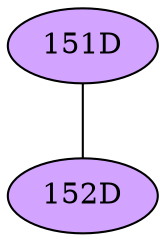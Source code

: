 // The Round Table
graph {
	"151D" [fillcolor="#D3A4FF" style=radial]
	"152D" [fillcolor="#D3A4FF" style=radial]
	"151D" -- "152D" [penwidth=1]
}
